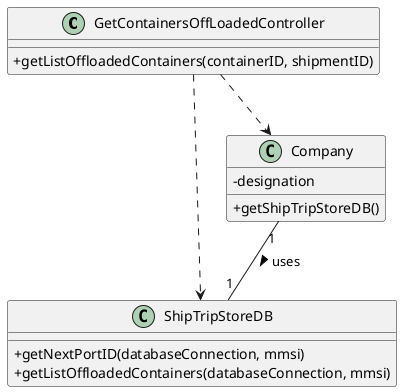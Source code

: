 @startuml

skinparam classAttributeIconSize 0

class GetContainersOffLoadedController{
    +getListOffloadedContainers(containerID, shipmentID)
}

class ShipTripStoreDB {
    +getNextPortID(databaseConnection, mmsi)
    +getListOffloadedContainers(databaseConnection, mmsi)
}

class Company {
    -designation
    +getShipTripStoreDB()
}

GetContainersOffLoadedController ..> Company
GetContainersOffLoadedController ..> ShipTripStoreDB
Company "1" -- "1" ShipTripStoreDB : uses >

@enduml